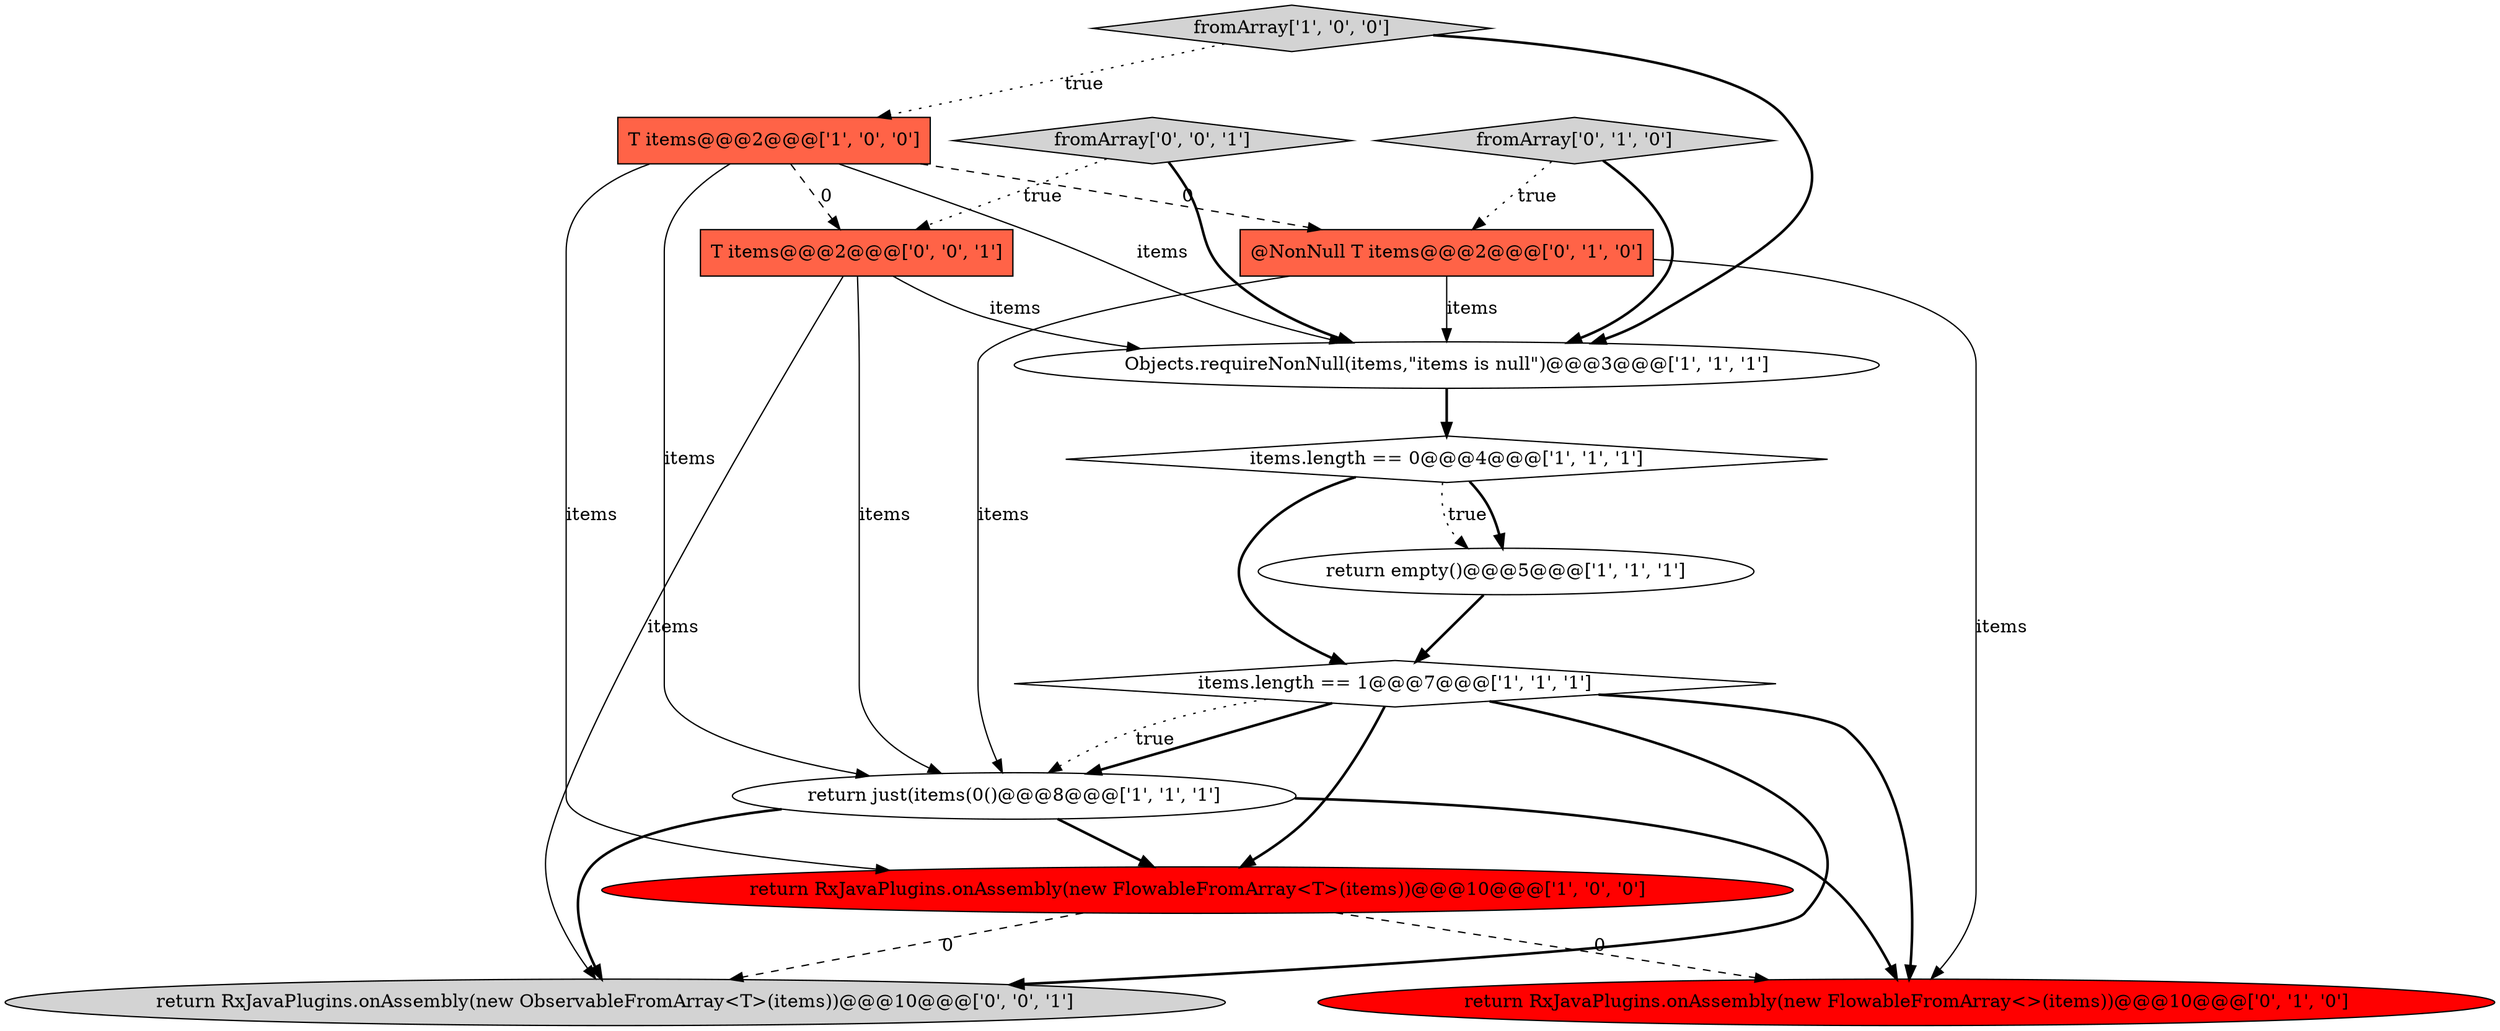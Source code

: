 digraph {
2 [style = filled, label = "items.length == 1@@@7@@@['1', '1', '1']", fillcolor = white, shape = diamond image = "AAA0AAABBB1BBB"];
1 [style = filled, label = "return just(items(0()@@@8@@@['1', '1', '1']", fillcolor = white, shape = ellipse image = "AAA0AAABBB1BBB"];
0 [style = filled, label = "Objects.requireNonNull(items,\"items is null\")@@@3@@@['1', '1', '1']", fillcolor = white, shape = ellipse image = "AAA0AAABBB1BBB"];
8 [style = filled, label = "return RxJavaPlugins.onAssembly(new FlowableFromArray<>(items))@@@10@@@['0', '1', '0']", fillcolor = red, shape = ellipse image = "AAA1AAABBB2BBB"];
13 [style = filled, label = "return RxJavaPlugins.onAssembly(new ObservableFromArray<T>(items))@@@10@@@['0', '0', '1']", fillcolor = lightgray, shape = ellipse image = "AAA0AAABBB3BBB"];
9 [style = filled, label = "@NonNull T items@@@2@@@['0', '1', '0']", fillcolor = tomato, shape = box image = "AAA1AAABBB2BBB"];
4 [style = filled, label = "items.length == 0@@@4@@@['1', '1', '1']", fillcolor = white, shape = diamond image = "AAA0AAABBB1BBB"];
6 [style = filled, label = "return empty()@@@5@@@['1', '1', '1']", fillcolor = white, shape = ellipse image = "AAA0AAABBB1BBB"];
3 [style = filled, label = "T items@@@2@@@['1', '0', '0']", fillcolor = tomato, shape = box image = "AAA1AAABBB1BBB"];
10 [style = filled, label = "fromArray['0', '1', '0']", fillcolor = lightgray, shape = diamond image = "AAA0AAABBB2BBB"];
12 [style = filled, label = "fromArray['0', '0', '1']", fillcolor = lightgray, shape = diamond image = "AAA0AAABBB3BBB"];
5 [style = filled, label = "return RxJavaPlugins.onAssembly(new FlowableFromArray<T>(items))@@@10@@@['1', '0', '0']", fillcolor = red, shape = ellipse image = "AAA1AAABBB1BBB"];
11 [style = filled, label = "T items@@@2@@@['0', '0', '1']", fillcolor = tomato, shape = box image = "AAA0AAABBB3BBB"];
7 [style = filled, label = "fromArray['1', '0', '0']", fillcolor = lightgray, shape = diamond image = "AAA0AAABBB1BBB"];
1->5 [style = bold, label=""];
4->6 [style = dotted, label="true"];
5->13 [style = dashed, label="0"];
11->0 [style = solid, label="items"];
1->8 [style = bold, label=""];
3->0 [style = solid, label="items"];
4->6 [style = bold, label=""];
2->1 [style = bold, label=""];
7->0 [style = bold, label=""];
4->2 [style = bold, label=""];
10->9 [style = dotted, label="true"];
12->0 [style = bold, label=""];
1->13 [style = bold, label=""];
9->1 [style = solid, label="items"];
2->13 [style = bold, label=""];
6->2 [style = bold, label=""];
12->11 [style = dotted, label="true"];
3->9 [style = dashed, label="0"];
0->4 [style = bold, label=""];
2->1 [style = dotted, label="true"];
7->3 [style = dotted, label="true"];
10->0 [style = bold, label=""];
11->13 [style = solid, label="items"];
9->8 [style = solid, label="items"];
5->8 [style = dashed, label="0"];
3->5 [style = solid, label="items"];
11->1 [style = solid, label="items"];
9->0 [style = solid, label="items"];
3->11 [style = dashed, label="0"];
2->8 [style = bold, label=""];
2->5 [style = bold, label=""];
3->1 [style = solid, label="items"];
}
